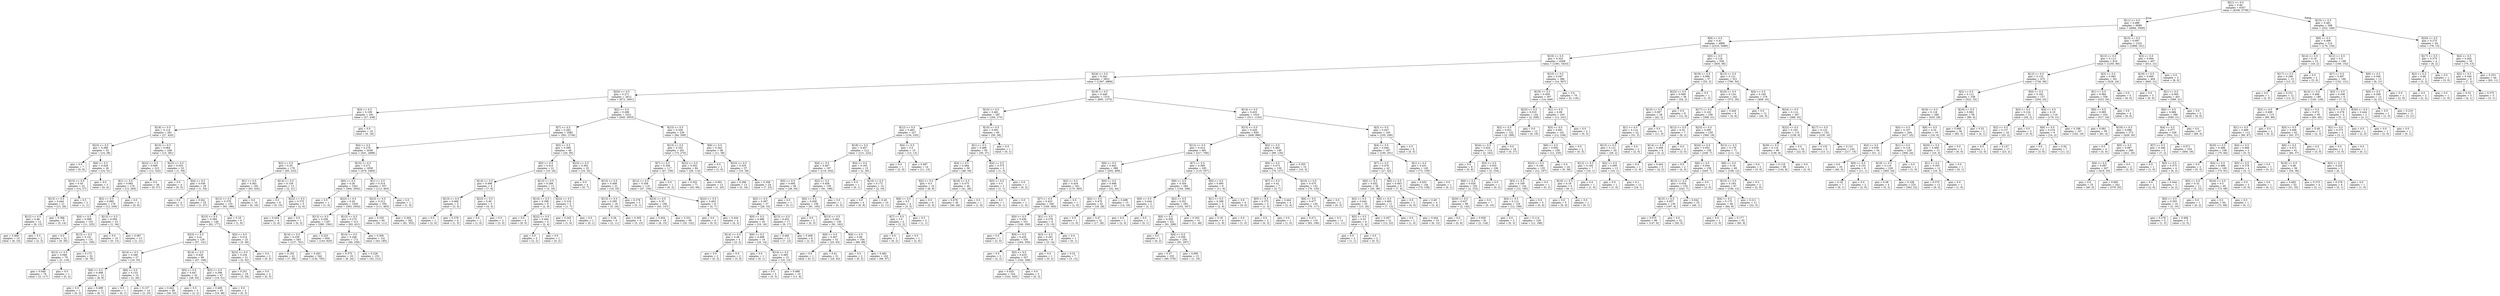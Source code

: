 digraph Tree {
node [shape=box] ;
0 [label="X[21] <= 0.5\ngini = 0.49\nsamples = 6357\nvalue = [4336, 5759]"] ;
1 [label="X[11] <= 0.5\ngini = 0.488\nsamples = 6089\nvalue = [4084, 5590]"] ;
0 -> 1 [labeldistance=2.5, labelangle=45, headlabel="True"] ;
2 [label="X[8] <= 0.5\ngini = 0.41\nsamples = 4866\nvalue = [2216, 5489]"] ;
1 -> 2 ;
3 [label="X[16] <= 0.5\ngini = 0.323\nsamples = 4308\nvalue = [1381, 5433]"] ;
2 -> 3 ;
4 [label="X[24] <= 0.5\ngini = 0.342\nsamples = 3922\nvalue = [1367, 4866]"] ;
3 -> 4 ;
5 [label="X[20] <= 0.5\ngini = 0.271\nsamples = 2612\nvalue = [672, 3491]"] ;
4 -> 5 ;
6 [label="X[3] <= 0.5\ngini = 0.109\nsamples = 291\nvalue = [27, 438]"] ;
5 -> 6 ;
7 [label="X[18] <= 0.5\ngini = 0.114\nsamples = 281\nvalue = [27, 420]"] ;
6 -> 7 ;
8 [label="X[23] <= 0.5\ngini = 0.389\nsamples = 33\nvalue = [14, 39]"] ;
7 -> 8 ;
9 [label="gini = 0.0\nsamples = 7\nvalue = [0, 8]"] ;
8 -> 9 ;
10 [label="X[6] <= 0.5\ngini = 0.429\nsamples = 26\nvalue = [14, 31]"] ;
8 -> 10 ;
11 [label="X[15] <= 0.5\ngini = 0.45\nsamples = 23\nvalue = [14, 27]"] ;
10 -> 11 ;
12 [label="X[13] <= 0.5\ngini = 0.444\nsamples = 21\nvalue = [13, 26]"] ;
11 -> 12 ;
13 [label="X[12] <= 0.5\ngini = 0.48\nsamples = 12\nvalue = [8, 12]"] ;
12 -> 13 ;
14 [label="gini = 0.469\nsamples = 10\nvalue = [6, 10]"] ;
13 -> 14 ;
15 [label="gini = 0.5\nsamples = 2\nvalue = [2, 2]"] ;
13 -> 15 ;
16 [label="gini = 0.388\nsamples = 9\nvalue = [5, 14]"] ;
12 -> 16 ;
17 [label="gini = 0.5\nsamples = 2\nvalue = [1, 1]"] ;
11 -> 17 ;
18 [label="gini = 0.0\nsamples = 3\nvalue = [0, 4]"] ;
10 -> 18 ;
19 [label="X[15] <= 0.5\ngini = 0.064\nsamples = 248\nvalue = [13, 381]"] ;
7 -> 19 ;
20 [label="X[22] <= 0.5\ngini = 0.069\nsamples = 215\nvalue = [12, 322]"] ;
19 -> 20 ;
21 [label="X[1] <= 0.5\ngini = 0.083\nsamples = 179\nvalue = [12, 265]"] ;
20 -> 21 ;
22 [label="X[2] <= 0.5\ngini = 0.085\nsamples = 176\nvalue = [12, 259]"] ;
21 -> 22 ;
23 [label="X[4] <= 0.5\ngini = 0.089\nsamples = 153\nvalue = [11, 225]"] ;
22 -> 23 ;
24 [label="gini = 0.0\nsamples = 22\nvalue = [0, 30]"] ;
23 -> 24 ;
25 [label="X[13] <= 0.5\ngini = 0.101\nsamples = 131\nvalue = [11, 195]"] ;
23 -> 25 ;
26 [label="X[12] <= 0.5\ngini = 0.048\nsamples = 79\nvalue = [3, 119]"] ;
25 -> 26 ;
27 [label="gini = 0.049\nsamples = 78\nvalue = [3, 117]"] ;
26 -> 27 ;
28 [label="gini = 0.0\nsamples = 1\nvalue = [0, 2]"] ;
26 -> 28 ;
29 [label="gini = 0.172\nsamples = 52\nvalue = [8, 76]"] ;
25 -> 29 ;
30 [label="X[13] <= 0.5\ngini = 0.056\nsamples = 23\nvalue = [1, 34]"] ;
22 -> 30 ;
31 [label="gini = 0.0\nsamples = 10\nvalue = [0, 13]"] ;
30 -> 31 ;
32 [label="gini = 0.087\nsamples = 13\nvalue = [1, 21]"] ;
30 -> 32 ;
33 [label="gini = 0.0\nsamples = 3\nvalue = [0, 6]"] ;
21 -> 33 ;
34 [label="gini = 0.0\nsamples = 36\nvalue = [0, 57]"] ;
20 -> 34 ;
35 [label="X[23] <= 0.5\ngini = 0.033\nsamples = 33\nvalue = [1, 59]"] ;
19 -> 35 ;
36 [label="gini = 0.0\nsamples = 4\nvalue = [0, 5]"] ;
35 -> 36 ;
37 [label="X[4] <= 0.5\ngini = 0.036\nsamples = 29\nvalue = [1, 54]"] ;
35 -> 37 ;
38 [label="gini = 0.0\nsamples = 4\nvalue = [0, 7]"] ;
37 -> 38 ;
39 [label="gini = 0.041\nsamples = 25\nvalue = [1, 47]"] ;
37 -> 39 ;
40 [label="gini = 0.0\nsamples = 10\nvalue = [0, 18]"] ;
6 -> 40 ;
41 [label="X[2] <= 0.5\ngini = 0.288\nsamples = 2321\nvalue = [645, 3053]"] ;
5 -> 41 ;
42 [label="X[7] <= 0.5\ngini = 0.282\nsamples = 2082\nvalue = [561, 2744]"] ;
41 -> 42 ;
43 [label="X[4] <= 0.5\ngini = 0.279\nsamples = 2036\nvalue = [541, 2688]"] ;
42 -> 43 ;
44 [label="X[3] <= 0.5\ngini = 0.35\nsamples = 178\nvalue = [65, 223]"] ;
43 -> 44 ;
45 [label="X[1] <= 0.5\ngini = 0.362\nsamples = 165\nvalue = [63, 202]"] ;
44 -> 45 ;
46 [label="X[12] <= 0.5\ngini = 0.378\nsamples = 155\nvalue = [63, 186]"] ;
45 -> 46 ;
47 [label="X[15] <= 0.5\ngini = 0.384\nsamples = 149\nvalue = [62, 177]"] ;
46 -> 47 ;
48 [label="X[23] <= 0.5\ngini = 0.41\nsamples = 126\nvalue = [57, 141]"] ;
47 -> 48 ;
49 [label="X[14] <= 0.5\ngini = 0.346\nsamples = 27\nvalue = [10, 35]"] ;
48 -> 49 ;
50 [label="X[6] <= 0.5\ngini = 0.498\nsamples = 12\nvalue = [8, 9]"] ;
49 -> 50 ;
51 [label="gini = 0.0\nsamples = 1\nvalue = [0, 2]"] ;
50 -> 51 ;
52 [label="gini = 0.498\nsamples = 11\nvalue = [8, 7]"] ;
50 -> 52 ;
53 [label="X[6] <= 0.5\ngini = 0.133\nsamples = 15\nvalue = [2, 26]"] ;
49 -> 53 ;
54 [label="gini = 0.0\nsamples = 1\nvalue = [0, 1]"] ;
53 -> 54 ;
55 [label="gini = 0.137\nsamples = 14\nvalue = [2, 25]"] ;
53 -> 55 ;
56 [label="X[14] <= 0.5\ngini = 0.426\nsamples = 99\nvalue = [47, 106]"] ;
48 -> 56 ;
57 [label="X[5] <= 0.5\ngini = 0.447\nsamples = 52\nvalue = [28, 55]"] ;
56 -> 57 ;
58 [label="gini = 0.442\nsamples = 49\nvalue = [26, 53]"] ;
57 -> 58 ;
59 [label="gini = 0.5\nsamples = 3\nvalue = [2, 2]"] ;
57 -> 59 ;
60 [label="X[5] <= 0.5\ngini = 0.396\nsamples = 47\nvalue = [19, 51]"] ;
56 -> 60 ;
61 [label="gini = 0.406\nsamples = 45\nvalue = [19, 48]"] ;
60 -> 61 ;
62 [label="gini = 0.0\nsamples = 2\nvalue = [0, 3]"] ;
60 -> 62 ;
63 [label="X[5] <= 0.5\ngini = 0.214\nsamples = 23\nvalue = [5, 36]"] ;
47 -> 63 ;
64 [label="X[22] <= 0.5\ngini = 0.234\nsamples = 21\nvalue = [5, 32]"] ;
63 -> 64 ;
65 [label="gini = 0.251\nsamples = 19\nvalue = [5, 29]"] ;
64 -> 65 ;
66 [label="gini = 0.0\nsamples = 2\nvalue = [0, 3]"] ;
64 -> 66 ;
67 [label="gini = 0.0\nsamples = 2\nvalue = [0, 4]"] ;
63 -> 67 ;
68 [label="gini = 0.18\nsamples = 6\nvalue = [1, 9]"] ;
46 -> 68 ;
69 [label="gini = 0.0\nsamples = 10\nvalue = [0, 16]"] ;
45 -> 69 ;
70 [label="X[14] <= 0.5\ngini = 0.159\nsamples = 13\nvalue = [2, 21]"] ;
44 -> 70 ;
71 [label="gini = 0.0\nsamples = 8\nvalue = [0, 15]"] ;
70 -> 71 ;
72 [label="X[22] <= 0.5\ngini = 0.375\nsamples = 5\nvalue = [2, 6]"] ;
70 -> 72 ;
73 [label="gini = 0.444\nsamples = 4\nvalue = [2, 4]"] ;
72 -> 73 ;
74 [label="gini = 0.0\nsamples = 1\nvalue = [0, 2]"] ;
72 -> 74 ;
75 [label="X[15] <= 0.5\ngini = 0.271\nsamples = 1858\nvalue = [476, 2465]"] ;
43 -> 75 ;
76 [label="X[0] <= 0.5\ngini = 0.26\nsamples = 1501\nvalue = [364, 2002]"] ;
75 -> 76 ;
77 [label="gini = 0.0\nsamples = 1\nvalue = [1, 0]"] ;
76 -> 77 ;
78 [label="X[22] <= 0.5\ngini = 0.26\nsamples = 1500\nvalue = [363, 2002]"] ;
76 -> 78 ;
79 [label="X[13] <= 0.5\ngini = 0.256\nsamples = 1187\nvalue = [280, 1581]"] ;
78 -> 79 ;
80 [label="X[14] <= 0.5\ngini = 0.259\nsamples = 583\nvalue = [137, 761]"] ;
79 -> 80 ;
81 [label="gini = 0.192\nsamples = 41\nvalue = [7, 58]"] ;
80 -> 81 ;
82 [label="gini = 0.263\nsamples = 542\nvalue = [130, 703]"] ;
80 -> 82 ;
83 [label="gini = 0.253\nsamples = 604\nvalue = [143, 820]"] ;
79 -> 83 ;
84 [label="X[13] <= 0.5\ngini = 0.275\nsamples = 313\nvalue = [83, 421]"] ;
78 -> 84 ;
85 [label="X[14] <= 0.5\ngini = 0.248\nsamples = 172\nvalue = [40, 236]"] ;
84 -> 85 ;
86 [label="gini = 0.375\nsamples = 19\nvalue = [8, 24]"] ;
85 -> 86 ;
87 [label="gini = 0.228\nsamples = 153\nvalue = [32, 212]"] ;
85 -> 87 ;
88 [label="gini = 0.306\nsamples = 141\nvalue = [43, 185]"] ;
84 -> 88 ;
89 [label="X[1] <= 0.5\ngini = 0.314\nsamples = 357\nvalue = [112, 463]"] ;
75 -> 89 ;
90 [label="X[23] <= 0.5\ngini = 0.312\nsamples = 356\nvalue = [111, 463]"] ;
89 -> 90 ;
91 [label="gini = 0.335\nsamples = 94\nvalue = [30, 111]"] ;
90 -> 91 ;
92 [label="gini = 0.304\nsamples = 262\nvalue = [81, 352]"] ;
90 -> 92 ;
93 [label="gini = 0.0\nsamples = 1\nvalue = [1, 0]"] ;
89 -> 93 ;
94 [label="X[3] <= 0.5\ngini = 0.388\nsamples = 46\nvalue = [20, 56]"] ;
42 -> 94 ;
95 [label="X[0] <= 0.5\ngini = 0.415\nsamples = 21\nvalue = [10, 24]"] ;
94 -> 95 ;
96 [label="X[14] <= 0.5\ngini = 0.498\nsamples = 8\nvalue = [7, 8]"] ;
95 -> 96 ;
97 [label="X[13] <= 0.5\ngini = 0.469\nsamples = 5\nvalue = [3, 5]"] ;
96 -> 97 ;
98 [label="gini = 0.0\nsamples = 1\nvalue = [2, 0]"] ;
97 -> 98 ;
99 [label="gini = 0.278\nsamples = 4\nvalue = [1, 5]"] ;
97 -> 99 ;
100 [label="X[23] <= 0.5\ngini = 0.49\nsamples = 3\nvalue = [4, 3]"] ;
96 -> 100 ;
101 [label="gini = 0.0\nsamples = 1\nvalue = [1, 0]"] ;
100 -> 101 ;
102 [label="gini = 0.5\nsamples = 2\nvalue = [3, 3]"] ;
100 -> 102 ;
103 [label="X[13] <= 0.5\ngini = 0.266\nsamples = 13\nvalue = [3, 16]"] ;
95 -> 103 ;
104 [label="X[14] <= 0.5\ngini = 0.298\nsamples = 8\nvalue = [2, 9]"] ;
103 -> 104 ;
105 [label="gini = 0.0\nsamples = 4\nvalue = [0, 5]"] ;
104 -> 105 ;
106 [label="X[22] <= 0.5\ngini = 0.444\nsamples = 4\nvalue = [2, 4]"] ;
104 -> 106 ;
107 [label="gini = 0.5\nsamples = 3\nvalue = [2, 2]"] ;
106 -> 107 ;
108 [label="gini = 0.0\nsamples = 1\nvalue = [0, 2]"] ;
106 -> 108 ;
109 [label="X[22] <= 0.5\ngini = 0.219\nsamples = 5\nvalue = [1, 7]"] ;
103 -> 109 ;
110 [label="gini = 0.245\nsamples = 4\nvalue = [1, 6]"] ;
109 -> 110 ;
111 [label="gini = 0.0\nsamples = 1\nvalue = [0, 1]"] ;
109 -> 111 ;
112 [label="X[23] <= 0.5\ngini = 0.363\nsamples = 25\nvalue = [10, 32]"] ;
94 -> 112 ;
113 [label="gini = 0.0\nsamples = 4\nvalue = [0, 7]"] ;
112 -> 113 ;
114 [label="X[15] <= 0.5\ngini = 0.408\nsamples = 21\nvalue = [10, 25]"] ;
112 -> 114 ;
115 [label="X[13] <= 0.5\ngini = 0.285\nsamples = 18\nvalue = [5, 24]"] ;
114 -> 115 ;
116 [label="gini = 0.26\nsamples = 9\nvalue = [2, 11]"] ;
115 -> 116 ;
117 [label="gini = 0.305\nsamples = 9\nvalue = [3, 13]"] ;
115 -> 117 ;
118 [label="gini = 0.278\nsamples = 3\nvalue = [5, 1]"] ;
114 -> 118 ;
119 [label="X[15] <= 0.5\ngini = 0.336\nsamples = 239\nvalue = [84, 309]"] ;
41 -> 119 ;
120 [label="X[13] <= 0.5\ngini = 0.335\nsamples = 201\nvalue = [73, 270]"] ;
119 -> 120 ;
121 [label="X[7] <= 0.5\ngini = 0.356\nsamples = 117\nvalue = [47, 156]"] ;
120 -> 121 ;
122 [label="X[12] <= 0.5\ngini = 0.358\nsamples = 116\nvalue = [47, 154]"] ;
121 -> 122 ;
123 [label="X[23] <= 0.5\ngini = 0.35\nsamples = 108\nvalue = [43, 147]"] ;
122 -> 123 ;
124 [label="gini = 0.454\nsamples = 18\nvalue = [8, 15]"] ;
123 -> 124 ;
125 [label="gini = 0.331\nsamples = 90\nvalue = [35, 132]"] ;
123 -> 125 ;
126 [label="X[22] <= 0.5\ngini = 0.463\nsamples = 8\nvalue = [4, 7]"] ;
122 -> 126 ;
127 [label="gini = 0.0\nsamples = 4\nvalue = [0, 5]"] ;
126 -> 127 ;
128 [label="gini = 0.444\nsamples = 4\nvalue = [4, 2]"] ;
126 -> 128 ;
129 [label="gini = 0.0\nsamples = 1\nvalue = [0, 2]"] ;
121 -> 129 ;
130 [label="X[22] <= 0.5\ngini = 0.302\nsamples = 84\nvalue = [26, 114]"] ;
120 -> 130 ;
131 [label="gini = 0.332\nsamples = 71\nvalue = [25, 94]"] ;
130 -> 131 ;
132 [label="gini = 0.091\nsamples = 13\nvalue = [1, 20]"] ;
130 -> 132 ;
133 [label="X[6] <= 0.5\ngini = 0.343\nsamples = 38\nvalue = [11, 39]"] ;
119 -> 133 ;
134 [label="gini = 0.0\nsamples = 1\nvalue = [1, 0]"] ;
133 -> 134 ;
135 [label="X[23] <= 0.5\ngini = 0.325\nsamples = 37\nvalue = [10, 39]"] ;
133 -> 135 ;
136 [label="gini = 0.266\nsamples = 13\nvalue = [3, 16]"] ;
135 -> 136 ;
137 [label="gini = 0.358\nsamples = 24\nvalue = [7, 23]"] ;
135 -> 137 ;
138 [label="X[19] <= 0.5\ngini = 0.446\nsamples = 1310\nvalue = [695, 1375]"] ;
4 -> 138 ;
139 [label="X[15] <= 0.5\ngini = 0.481\nsamples = 287\nvalue = [184, 273]"] ;
138 -> 139 ;
140 [label="X[12] <= 0.5\ngini = 0.463\nsamples = 227\nvalue = [134, 235]"] ;
139 -> 140 ;
141 [label="X[18] <= 0.5\ngini = 0.457\nsamples = 212\nvalue = [121, 222]"] ;
140 -> 141 ;
142 [label="X[4] <= 0.5\ngini = 0.467\nsamples = 197\nvalue = [119, 202]"] ;
141 -> 142 ;
143 [label="X[5] <= 0.5\ngini = 0.495\nsamples = 38\nvalue = [28, 34]"] ;
142 -> 143 ;
144 [label="X[2] <= 0.5\ngini = 0.497\nsamples = 37\nvalue = [28, 33]"] ;
143 -> 144 ;
145 [label="X[0] <= 0.5\ngini = 0.496\nsamples = 20\nvalue = [19, 16]"] ;
144 -> 145 ;
146 [label="X[14] <= 0.5\ngini = 0.48\nsamples = 4\nvalue = [3, 2]"] ;
145 -> 146 ;
147 [label="gini = 0.0\nsamples = 2\nvalue = [0, 2]"] ;
146 -> 147 ;
148 [label="gini = 0.0\nsamples = 2\nvalue = [3, 0]"] ;
146 -> 148 ;
149 [label="X[6] <= 0.5\ngini = 0.498\nsamples = 16\nvalue = [16, 14]"] ;
145 -> 149 ;
150 [label="gini = 0.0\nsamples = 1\nvalue = [0, 1]"] ;
149 -> 150 ;
151 [label="X[14] <= 0.5\ngini = 0.495\nsamples = 15\nvalue = [16, 13]"] ;
149 -> 151 ;
152 [label="gini = 0.5\nsamples = 5\nvalue = [5, 5]"] ;
151 -> 152 ;
153 [label="gini = 0.488\nsamples = 10\nvalue = [11, 8]"] ;
151 -> 153 ;
154 [label="X[13] <= 0.5\ngini = 0.453\nsamples = 17\nvalue = [9, 17]"] ;
144 -> 154 ;
155 [label="gini = 0.465\nsamples = 11\nvalue = [7, 12]"] ;
154 -> 155 ;
156 [label="gini = 0.408\nsamples = 6\nvalue = [2, 5]"] ;
154 -> 156 ;
157 [label="gini = 0.0\nsamples = 1\nvalue = [0, 1]"] ;
143 -> 157 ;
158 [label="X[2] <= 0.5\ngini = 0.456\nsamples = 159\nvalue = [91, 168]"] ;
142 -> 158 ;
159 [label="X[0] <= 0.5\ngini = 0.458\nsamples = 158\nvalue = [91, 165]"] ;
158 -> 159 ;
160 [label="gini = 0.0\nsamples = 2\nvalue = [0, 3]"] ;
159 -> 160 ;
161 [label="X[13] <= 0.5\ngini = 0.461\nsamples = 156\nvalue = [91, 162]"] ;
159 -> 161 ;
162 [label="X[9] <= 0.5\ngini = 0.407\nsamples = 52\nvalue = [25, 63]"] ;
161 -> 162 ;
163 [label="gini = 0.0\nsamples = 1\nvalue = [0, 1]"] ;
162 -> 163 ;
164 [label="gini = 0.41\nsamples = 51\nvalue = [25, 62]"] ;
162 -> 164 ;
165 [label="X[9] <= 0.5\ngini = 0.48\nsamples = 104\nvalue = [66, 99]"] ;
161 -> 165 ;
166 [label="gini = 0.0\nsamples = 2\nvalue = [0, 2]"] ;
165 -> 166 ;
167 [label="gini = 0.482\nsamples = 102\nvalue = [66, 97]"] ;
165 -> 167 ;
168 [label="gini = 0.0\nsamples = 1\nvalue = [0, 3]"] ;
158 -> 168 ;
169 [label="X[4] <= 0.5\ngini = 0.165\nsamples = 15\nvalue = [2, 20]"] ;
141 -> 169 ;
170 [label="gini = 0.0\nsamples = 1\nvalue = [0, 1]"] ;
169 -> 170 ;
171 [label="X[14] <= 0.5\ngini = 0.172\nsamples = 14\nvalue = [2, 19]"] ;
169 -> 171 ;
172 [label="gini = 0.0\nsamples = 4\nvalue = [0, 8]"] ;
171 -> 172 ;
173 [label="gini = 0.26\nsamples = 10\nvalue = [2, 11]"] ;
171 -> 173 ;
174 [label="X[4] <= 0.5\ngini = 0.5\nsamples = 15\nvalue = [13, 13]"] ;
140 -> 174 ;
175 [label="gini = 0.0\nsamples = 1\nvalue = [2, 0]"] ;
174 -> 175 ;
176 [label="gini = 0.497\nsamples = 14\nvalue = [11, 13]"] ;
174 -> 176 ;
177 [label="X[10] <= 0.5\ngini = 0.491\nsamples = 60\nvalue = [50, 38]"] ;
139 -> 177 ;
178 [label="X[1] <= 0.5\ngini = 0.489\nsamples = 59\nvalue = [50, 37]"] ;
177 -> 178 ;
179 [label="X[4] <= 0.5\ngini = 0.484\nsamples = 56\nvalue = [49, 34]"] ;
178 -> 179 ;
180 [label="X[2] <= 0.5\ngini = 0.5\nsamples = 10\nvalue = [8, 8]"] ;
179 -> 180 ;
181 [label="X[6] <= 0.5\ngini = 0.5\nsamples = 4\nvalue = [3, 3]"] ;
180 -> 181 ;
182 [label="X[7] <= 0.5\ngini = 0.5\nsamples = 2\nvalue = [2, 2]"] ;
181 -> 182 ;
183 [label="gini = 0.0\nsamples = 1\nvalue = [0, 2]"] ;
182 -> 183 ;
184 [label="gini = 0.0\nsamples = 1\nvalue = [2, 0]"] ;
182 -> 184 ;
185 [label="gini = 0.5\nsamples = 2\nvalue = [1, 1]"] ;
181 -> 185 ;
186 [label="gini = 0.5\nsamples = 6\nvalue = [5, 5]"] ;
180 -> 186 ;
187 [label="X[18] <= 0.5\ngini = 0.475\nsamples = 46\nvalue = [41, 26]"] ;
179 -> 187 ;
188 [label="gini = 0.478\nsamples = 45\nvalue = [40, 26]"] ;
187 -> 188 ;
189 [label="gini = 0.0\nsamples = 1\nvalue = [1, 0]"] ;
187 -> 189 ;
190 [label="X[4] <= 0.5\ngini = 0.375\nsamples = 3\nvalue = [1, 3]"] ;
178 -> 190 ;
191 [label="X[5] <= 0.5\ngini = 0.5\nsamples = 2\nvalue = [1, 1]"] ;
190 -> 191 ;
192 [label="gini = 0.0\nsamples = 1\nvalue = [0, 1]"] ;
191 -> 192 ;
193 [label="gini = 0.0\nsamples = 1\nvalue = [1, 0]"] ;
191 -> 193 ;
194 [label="gini = 0.0\nsamples = 1\nvalue = [0, 2]"] ;
190 -> 194 ;
195 [label="gini = 0.0\nsamples = 1\nvalue = [0, 1]"] ;
177 -> 195 ;
196 [label="X[14] <= 0.5\ngini = 0.433\nsamples = 1023\nvalue = [511, 1102]"] ;
138 -> 196 ;
197 [label="X[15] <= 0.5\ngini = 0.429\nsamples = 830\nvalue = [406, 896]"] ;
196 -> 197 ;
198 [label="X[12] <= 0.5\ngini = 0.414\nsamples = 681\nvalue = [317, 766]"] ;
197 -> 198 ;
199 [label="X[6] <= 0.5\ngini = 0.443\nsamples = 388\nvalue = [202, 409]"] ;
198 -> 199 ;
200 [label="X[2] <= 0.5\ngini = 0.434\nsamples = 341\nvalue = [170, 365]"] ;
199 -> 200 ;
201 [label="X[7] <= 0.5\ngini = 0.433\nsamples = 340\nvalue = [169, 365]"] ;
200 -> 201 ;
202 [label="X[0] <= 0.5\ngini = 0.436\nsamples = 331\nvalue = [166, 350]"] ;
201 -> 202 ;
203 [label="gini = 0.0\nsamples = 1\nvalue = [2, 0]"] ;
202 -> 203 ;
204 [label="X[9] <= 0.5\ngini = 0.435\nsamples = 330\nvalue = [164, 350]"] ;
202 -> 204 ;
205 [label="gini = 0.5\nsamples = 3\nvalue = [2, 2]"] ;
204 -> 205 ;
206 [label="X[5] <= 0.5\ngini = 0.433\nsamples = 327\nvalue = [162, 348]"] ;
204 -> 206 ;
207 [label="gini = 0.435\nsamples = 324\nvalue = [162, 345]"] ;
206 -> 207 ;
208 [label="gini = 0.0\nsamples = 3\nvalue = [0, 3]"] ;
206 -> 208 ;
209 [label="X[1] <= 0.5\ngini = 0.278\nsamples = 9\nvalue = [3, 15]"] ;
201 -> 209 ;
210 [label="X[3] <= 0.5\ngini = 0.291\nsamples = 8\nvalue = [3, 14]"] ;
209 -> 210 ;
211 [label="gini = 0.0\nsamples = 1\nvalue = [0, 2]"] ;
210 -> 211 ;
212 [label="gini = 0.32\nsamples = 7\nvalue = [3, 12]"] ;
210 -> 212 ;
213 [label="gini = 0.0\nsamples = 1\nvalue = [0, 1]"] ;
209 -> 213 ;
214 [label="gini = 0.0\nsamples = 1\nvalue = [1, 0]"] ;
200 -> 214 ;
215 [label="X[0] <= 0.5\ngini = 0.488\nsamples = 47\nvalue = [32, 44]"] ;
199 -> 215 ;
216 [label="X[2] <= 0.5\ngini = 0.476\nsamples = 32\nvalue = [18, 28]"] ;
215 -> 216 ;
217 [label="gini = 0.0\nsamples = 1\nvalue = [1, 0]"] ;
216 -> 217 ;
218 [label="gini = 0.47\nsamples = 31\nvalue = [17, 28]"] ;
216 -> 218 ;
219 [label="gini = 0.498\nsamples = 15\nvalue = [14, 16]"] ;
215 -> 219 ;
220 [label="X[7] <= 0.5\ngini = 0.369\nsamples = 293\nvalue = [115, 357]"] ;
198 -> 220 ;
221 [label="X[9] <= 0.5\ngini = 0.354\nsamples = 284\nvalue = [104, 348]"] ;
220 -> 221 ;
222 [label="X[0] <= 0.5\ngini = 0.444\nsamples = 2\nvalue = [2, 1]"] ;
221 -> 222 ;
223 [label="gini = 0.0\nsamples = 1\nvalue = [2, 0]"] ;
222 -> 223 ;
224 [label="gini = 0.0\nsamples = 1\nvalue = [0, 1]"] ;
222 -> 224 ;
225 [label="X[2] <= 0.5\ngini = 0.351\nsamples = 282\nvalue = [102, 347]"] ;
221 -> 225 ;
226 [label="X[0] <= 0.5\ngini = 0.358\nsamples = 251\nvalue = [91, 299]"] ;
225 -> 226 ;
227 [label="gini = 0.0\nsamples = 1\nvalue = [0, 2]"] ;
226 -> 227 ;
228 [label="X[6] <= 0.5\ngini = 0.359\nsamples = 250\nvalue = [91, 297]"] ;
226 -> 228 ;
229 [label="gini = 0.37\nsamples = 235\nvalue = [90, 278]"] ;
228 -> 229 ;
230 [label="gini = 0.095\nsamples = 15\nvalue = [1, 19]"] ;
228 -> 230 ;
231 [label="gini = 0.303\nsamples = 31\nvalue = [11, 48]"] ;
225 -> 231 ;
232 [label="X[0] <= 0.5\ngini = 0.495\nsamples = 9\nvalue = [11, 9]"] ;
220 -> 232 ;
233 [label="X[1] <= 0.5\ngini = 0.298\nsamples = 5\nvalue = [2, 9]"] ;
232 -> 233 ;
234 [label="gini = 0.18\nsamples = 4\nvalue = [1, 9]"] ;
233 -> 234 ;
235 [label="gini = 0.0\nsamples = 1\nvalue = [1, 0]"] ;
233 -> 235 ;
236 [label="gini = 0.0\nsamples = 4\nvalue = [9, 0]"] ;
232 -> 236 ;
237 [label="X[2] <= 0.5\ngini = 0.482\nsamples = 149\nvalue = [89, 130]"] ;
197 -> 237 ;
238 [label="X[0] <= 0.5\ngini = 0.473\nsamples = 139\nvalue = [79, 127]"] ;
237 -> 238 ;
239 [label="X[7] <= 0.5\ngini = 0.42\nsamples = 7\nvalue = [3, 7]"] ;
238 -> 239 ;
240 [label="X[5] <= 0.5\ngini = 0.375\nsamples = 3\nvalue = [1, 3]"] ;
239 -> 240 ;
241 [label="gini = 0.0\nsamples = 2\nvalue = [0, 3]"] ;
240 -> 241 ;
242 [label="gini = 0.0\nsamples = 1\nvalue = [1, 0]"] ;
240 -> 242 ;
243 [label="gini = 0.444\nsamples = 4\nvalue = [2, 4]"] ;
239 -> 243 ;
244 [label="X[10] <= 0.5\ngini = 0.475\nsamples = 132\nvalue = [76, 120]"] ;
238 -> 244 ;
245 [label="X[6] <= 0.5\ngini = 0.477\nsamples = 130\nvalue = [76, 117]"] ;
244 -> 245 ;
246 [label="gini = 0.471\nsamples = 119\nvalue = [65, 106]"] ;
245 -> 246 ;
247 [label="gini = 0.5\nsamples = 11\nvalue = [11, 11]"] ;
245 -> 247 ;
248 [label="gini = 0.0\nsamples = 2\nvalue = [0, 3]"] ;
244 -> 248 ;
249 [label="gini = 0.355\nsamples = 10\nvalue = [10, 3]"] ;
237 -> 249 ;
250 [label="X[3] <= 0.5\ngini = 0.447\nsamples = 193\nvalue = [105, 206]"] ;
196 -> 250 ;
251 [label="X[4] <= 0.5\ngini = 0.444\nsamples = 187\nvalue = [100, 201]"] ;
250 -> 251 ;
252 [label="X[7] <= 0.5\ngini = 0.476\nsamples = 42\nvalue = [27, 42]"] ;
251 -> 252 ;
253 [label="X[0] <= 0.5\ngini = 0.452\nsamples = 36\nvalue = [20, 38]"] ;
252 -> 253 ;
254 [label="X[2] <= 0.5\ngini = 0.444\nsamples = 25\nvalue = [13, 26]"] ;
253 -> 254 ;
255 [label="X[5] <= 0.5\ngini = 0.32\nsamples = 4\nvalue = [1, 4]"] ;
254 -> 255 ;
256 [label="gini = 0.5\nsamples = 2\nvalue = [1, 1]"] ;
255 -> 256 ;
257 [label="gini = 0.0\nsamples = 2\nvalue = [0, 3]"] ;
255 -> 257 ;
258 [label="gini = 0.457\nsamples = 21\nvalue = [12, 22]"] ;
254 -> 258 ;
259 [label="X[6] <= 0.5\ngini = 0.465\nsamples = 11\nvalue = [7, 12]"] ;
253 -> 259 ;
260 [label="gini = 0.0\nsamples = 1\nvalue = [1, 0]"] ;
259 -> 260 ;
261 [label="gini = 0.444\nsamples = 10\nvalue = [6, 12]"] ;
259 -> 261 ;
262 [label="X[0] <= 0.5\ngini = 0.463\nsamples = 6\nvalue = [7, 4]"] ;
252 -> 262 ;
263 [label="gini = 0.0\nsamples = 2\nvalue = [4, 0]"] ;
262 -> 263 ;
264 [label="gini = 0.49\nsamples = 4\nvalue = [3, 4]"] ;
262 -> 264 ;
265 [label="X[1] <= 0.5\ngini = 0.431\nsamples = 145\nvalue = [73, 159]"] ;
251 -> 265 ;
266 [label="gini = 0.432\nsamples = 144\nvalue = [73, 158]"] ;
265 -> 266 ;
267 [label="gini = 0.0\nsamples = 1\nvalue = [0, 1]"] ;
265 -> 267 ;
268 [label="gini = 0.5\nsamples = 6\nvalue = [5, 5]"] ;
250 -> 268 ;
269 [label="X[10] <= 0.5\ngini = 0.047\nsamples = 386\nvalue = [14, 567]"] ;
3 -> 269 ;
270 [label="X[19] <= 0.5\ngini = 0.059\nsamples = 307\nvalue = [14, 449]"] ;
269 -> 270 ;
271 [label="X[23] <= 0.5\ngini = 0.019\nsamples = 144\nvalue = [2, 208]"] ;
270 -> 271 ;
272 [label="X[2] <= 0.5\ngini = 0.021\nsamples = 132\nvalue = [2, 189]"] ;
271 -> 272 ;
273 [label="X[24] <= 0.5\ngini = 0.024\nsamples = 114\nvalue = [2, 162]"] ;
272 -> 273 ;
274 [label="gini = 0.0\nsamples = 8\nvalue = [0, 8]"] ;
273 -> 274 ;
275 [label="X[3] <= 0.5\ngini = 0.025\nsamples = 106\nvalue = [2, 154]"] ;
273 -> 275 ;
276 [label="X[6] <= 0.5\ngini = 0.026\nsamples = 105\nvalue = [2, 152]"] ;
275 -> 276 ;
277 [label="X[20] <= 0.5\ngini = 0.027\nsamples = 98\nvalue = [2, 142]"] ;
276 -> 277 ;
278 [label="gini = 0.0\nsamples = 7\nvalue = [0, 8]"] ;
277 -> 278 ;
279 [label="gini = 0.029\nsamples = 91\nvalue = [2, 134]"] ;
277 -> 279 ;
280 [label="gini = 0.0\nsamples = 7\nvalue = [0, 10]"] ;
276 -> 280 ;
281 [label="gini = 0.0\nsamples = 1\nvalue = [0, 2]"] ;
275 -> 281 ;
282 [label="gini = 0.0\nsamples = 18\nvalue = [0, 27]"] ;
272 -> 282 ;
283 [label="gini = 0.0\nsamples = 12\nvalue = [0, 19]"] ;
271 -> 283 ;
284 [label="X[1] <= 0.5\ngini = 0.09\nsamples = 163\nvalue = [12, 241]"] ;
270 -> 284 ;
285 [label="X[5] <= 0.5\ngini = 0.091\nsamples = 161\nvalue = [12, 238]"] ;
284 -> 285 ;
286 [label="X[6] <= 0.5\ngini = 0.092\nsamples = 159\nvalue = [12, 235]"] ;
285 -> 286 ;
287 [label="X[23] <= 0.5\ngini = 0.108\nsamples = 135\nvalue = [12, 197]"] ;
286 -> 287 ;
288 [label="X[3] <= 0.5\ngini = 0.109\nsamples = 134\nvalue = [12, 195]"] ;
287 -> 288 ;
289 [label="X[4] <= 0.5\ngini = 0.112\nsamples = 129\nvalue = [12, 189]"] ;
288 -> 289 ;
290 [label="gini = 0.0\nsamples = 3\nvalue = [0, 3]"] ;
289 -> 290 ;
291 [label="gini = 0.114\nsamples = 126\nvalue = [12, 186]"] ;
289 -> 291 ;
292 [label="gini = 0.0\nsamples = 5\nvalue = [0, 6]"] ;
288 -> 292 ;
293 [label="gini = 0.0\nsamples = 1\nvalue = [0, 2]"] ;
287 -> 293 ;
294 [label="gini = 0.0\nsamples = 24\nvalue = [0, 38]"] ;
286 -> 294 ;
295 [label="gini = 0.0\nsamples = 2\nvalue = [0, 3]"] ;
285 -> 295 ;
296 [label="gini = 0.0\nsamples = 2\nvalue = [0, 3]"] ;
284 -> 296 ;
297 [label="gini = 0.0\nsamples = 79\nvalue = [0, 118]"] ;
269 -> 297 ;
298 [label="X[0] <= 0.5\ngini = 0.118\nsamples = 558\nvalue = [835, 56]"] ;
2 -> 298 ;
299 [label="X[19] <= 0.5\ngini = 0.068\nsamples = 37\nvalue = [55, 2]"] ;
298 -> 299 ;
300 [label="X[23] <= 0.5\ngini = 0.069\nsamples = 36\nvalue = [54, 2]"] ;
299 -> 300 ;
301 [label="X[15] <= 0.5\ngini = 0.087\nsamples = 28\nvalue = [42, 2]"] ;
300 -> 301 ;
302 [label="X[1] <= 0.5\ngini = 0.114\nsamples = 22\nvalue = [31, 2]"] ;
301 -> 302 ;
303 [label="X[13] <= 0.5\ngini = 0.121\nsamples = 20\nvalue = [29, 2]"] ;
302 -> 303 ;
304 [label="X[12] <= 0.5\ngini = 0.165\nsamples = 7\nvalue = [10, 1]"] ;
303 -> 304 ;
305 [label="X[16] <= 0.5\ngini = 0.18\nsamples = 6\nvalue = [9, 1]"] ;
304 -> 305 ;
306 [label="gini = 0.0\nsamples = 5\nvalue = [9, 0]"] ;
305 -> 306 ;
307 [label="gini = 0.0\nsamples = 1\nvalue = [0, 1]"] ;
305 -> 307 ;
308 [label="gini = 0.0\nsamples = 1\nvalue = [1, 0]"] ;
304 -> 308 ;
309 [label="X[2] <= 0.5\ngini = 0.095\nsamples = 13\nvalue = [19, 1]"] ;
303 -> 309 ;
310 [label="gini = 0.0\nsamples = 1\nvalue = [1, 0]"] ;
309 -> 310 ;
311 [label="gini = 0.1\nsamples = 12\nvalue = [18, 1]"] ;
309 -> 311 ;
312 [label="gini = 0.0\nsamples = 2\nvalue = [2, 0]"] ;
302 -> 312 ;
313 [label="gini = 0.0\nsamples = 6\nvalue = [11, 0]"] ;
301 -> 313 ;
314 [label="gini = 0.0\nsamples = 8\nvalue = [12, 0]"] ;
300 -> 314 ;
315 [label="gini = 0.0\nsamples = 1\nvalue = [1, 0]"] ;
299 -> 315 ;
316 [label="X[13] <= 0.5\ngini = 0.121\nsamples = 521\nvalue = [780, 54]"] ;
298 -> 316 ;
317 [label="X[16] <= 0.5\ngini = 0.134\nsamples = 242\nvalue = [372, 29]"] ;
316 -> 317 ;
318 [label="X[17] <= 0.5\ngini = 0.102\nsamples = 236\nvalue = [368, 21]"] ;
317 -> 318 ;
319 [label="X[12] <= 0.5\ngini = 0.32\nsamples = 7\nvalue = [8, 2]"] ;
318 -> 319 ;
320 [label="X[14] <= 0.5\ngini = 0.408\nsamples = 4\nvalue = [5, 2]"] ;
319 -> 320 ;
321 [label="gini = 0.0\nsamples = 1\nvalue = [1, 0]"] ;
320 -> 321 ;
322 [label="gini = 0.444\nsamples = 3\nvalue = [4, 2]"] ;
320 -> 322 ;
323 [label="gini = 0.0\nsamples = 3\nvalue = [3, 0]"] ;
319 -> 323 ;
324 [label="X[23] <= 0.5\ngini = 0.095\nsamples = 229\nvalue = [360, 19]"] ;
318 -> 324 ;
325 [label="X[24] <= 0.5\ngini = 0.053\nsamples = 158\nvalue = [249, 7]"] ;
324 -> 325 ;
326 [label="gini = 0.0\nsamples = 2\nvalue = [4, 0]"] ;
325 -> 326 ;
327 [label="X[6] <= 0.5\ngini = 0.054\nsamples = 156\nvalue = [245, 7]"] ;
325 -> 327 ;
328 [label="X[12] <= 0.5\ngini = 0.054\nsamples = 155\nvalue = [243, 7]"] ;
327 -> 328 ;
329 [label="X[15] <= 0.5\ngini = 0.057\nsamples = 130\nvalue = [197, 6]"] ;
328 -> 329 ;
330 [label="gini = 0.075\nsamples = 98\nvalue = [147, 6]"] ;
329 -> 330 ;
331 [label="gini = 0.0\nsamples = 32\nvalue = [50, 0]"] ;
329 -> 331 ;
332 [label="gini = 0.042\nsamples = 25\nvalue = [46, 1]"] ;
328 -> 332 ;
333 [label="gini = 0.0\nsamples = 1\nvalue = [2, 0]"] ;
327 -> 333 ;
334 [label="X[12] <= 0.5\ngini = 0.176\nsamples = 71\nvalue = [111, 12]"] ;
324 -> 334 ;
335 [label="X[6] <= 0.5\ngini = 0.18\nsamples = 69\nvalue = [108, 12]"] ;
334 -> 335 ;
336 [label="X[15] <= 0.5\ngini = 0.183\nsamples = 67\nvalue = [106, 12]"] ;
335 -> 336 ;
337 [label="X[4] <= 0.5\ngini = 0.175\nsamples = 56\nvalue = [84, 9]"] ;
336 -> 337 ;
338 [label="gini = 0.0\nsamples = 1\nvalue = [1, 0]"] ;
337 -> 338 ;
339 [label="gini = 0.177\nsamples = 55\nvalue = [83, 9]"] ;
337 -> 339 ;
340 [label="gini = 0.211\nsamples = 11\nvalue = [22, 3]"] ;
336 -> 340 ;
341 [label="gini = 0.0\nsamples = 2\nvalue = [2, 0]"] ;
335 -> 341 ;
342 [label="gini = 0.0\nsamples = 2\nvalue = [3, 0]"] ;
334 -> 342 ;
343 [label="gini = 0.444\nsamples = 6\nvalue = [4, 8]"] ;
317 -> 343 ;
344 [label="X[4] <= 0.5\ngini = 0.109\nsamples = 279\nvalue = [408, 25]"] ;
316 -> 344 ;
345 [label="gini = 0.0\nsamples = 12\nvalue = [20, 0]"] ;
344 -> 345 ;
346 [label="X[24] <= 0.5\ngini = 0.114\nsamples = 267\nvalue = [388, 25]"] ;
344 -> 346 ;
347 [label="X[22] <= 0.5\ngini = 0.102\nsamples = 115\nvalue = [158, 9]"] ;
346 -> 347 ;
348 [label="X[20] <= 0.5\ngini = 0.116\nsamples = 99\nvalue = [136, 9]"] ;
347 -> 348 ;
349 [label="gini = 0.118\nsamples = 98\nvalue = [134, 9]"] ;
348 -> 349 ;
350 [label="gini = 0.0\nsamples = 1\nvalue = [2, 0]"] ;
348 -> 350 ;
351 [label="gini = 0.0\nsamples = 16\nvalue = [22, 0]"] ;
347 -> 351 ;
352 [label="X[17] <= 0.5\ngini = 0.122\nsamples = 152\nvalue = [230, 16]"] ;
346 -> 352 ;
353 [label="gini = 0.133\nsamples = 9\nvalue = [13, 1]"] ;
352 -> 353 ;
354 [label="gini = 0.121\nsamples = 143\nvalue = [217, 15]"] ;
352 -> 354 ;
355 [label="X[15] <= 0.5\ngini = 0.097\nsamples = 1223\nvalue = [1868, 101]"] ;
1 -> 355 ;
356 [label="X[13] <= 0.5\ngini = 0.113\nsamples = 816\nvalue = [1255, 80]"] ;
355 -> 356 ;
357 [label="X[12] <= 0.5\ngini = 0.133\nsamples = 475\nvalue = [726, 56]"] ;
356 -> 357 ;
358 [label="X[2] <= 0.5\ngini = 0.112\nsamples = 338\nvalue = [522, 33]"] ;
357 -> 358 ;
359 [label="X[16] <= 0.5\ngini = 0.118\nsamples = 280\nvalue = [433, 29]"] ;
358 -> 359 ;
360 [label="X[4] <= 0.5\ngini = 0.107\nsamples = 264\nvalue = [417, 25]"] ;
359 -> 360 ;
361 [label="X[3] <= 0.5\ngini = 0.038\nsamples = 34\nvalue = [51, 1]"] ;
360 -> 361 ;
362 [label="gini = 0.0\nsamples = 25\nvalue = [40, 0]"] ;
361 -> 362 ;
363 [label="X[6] <= 0.5\ngini = 0.153\nsamples = 9\nvalue = [11, 1]"] ;
361 -> 363 ;
364 [label="gini = 0.18\nsamples = 7\nvalue = [9, 1]"] ;
363 -> 364 ;
365 [label="gini = 0.0\nsamples = 2\nvalue = [2, 0]"] ;
363 -> 365 ;
366 [label="X[1] <= 0.5\ngini = 0.116\nsamples = 230\nvalue = [366, 24]"] ;
360 -> 366 ;
367 [label="X[19] <= 0.5\ngini = 0.116\nsamples = 229\nvalue = [365, 24]"] ;
366 -> 367 ;
368 [label="gini = 0.48\nsamples = 4\nvalue = [3, 2]"] ;
367 -> 368 ;
369 [label="gini = 0.108\nsamples = 225\nvalue = [362, 22]"] ;
367 -> 369 ;
370 [label="gini = 0.0\nsamples = 1\nvalue = [1, 0]"] ;
366 -> 370 ;
371 [label="X[6] <= 0.5\ngini = 0.32\nsamples = 16\nvalue = [16, 4]"] ;
359 -> 371 ;
372 [label="X[20] <= 0.5\ngini = 0.408\nsamples = 13\nvalue = [10, 4]"] ;
371 -> 372 ;
373 [label="X[1] <= 0.5\ngini = 0.355\nsamples = 12\nvalue = [10, 3]"] ;
372 -> 373 ;
374 [label="gini = 0.375\nsamples = 11\nvalue = [9, 3]"] ;
373 -> 374 ;
375 [label="gini = 0.0\nsamples = 1\nvalue = [1, 0]"] ;
373 -> 375 ;
376 [label="gini = 0.0\nsamples = 1\nvalue = [0, 1]"] ;
372 -> 376 ;
377 [label="gini = 0.0\nsamples = 3\nvalue = [6, 0]"] ;
371 -> 377 ;
378 [label="X[16] <= 0.5\ngini = 0.082\nsamples = 58\nvalue = [89, 4]"] ;
358 -> 378 ;
379 [label="gini = 0.066\nsamples = 56\nvalue = [85, 3]"] ;
378 -> 379 ;
380 [label="gini = 0.32\nsamples = 2\nvalue = [4, 1]"] ;
378 -> 380 ;
381 [label="X[0] <= 0.5\ngini = 0.182\nsamples = 137\nvalue = [204, 23]"] ;
357 -> 381 ;
382 [label="X[3] <= 0.5\ngini = 0.124\nsamples = 21\nvalue = [28, 2]"] ;
381 -> 382 ;
383 [label="X[2] <= 0.5\ngini = 0.137\nsamples = 18\nvalue = [25, 2]"] ;
382 -> 383 ;
384 [label="gini = 0.0\nsamples = 1\nvalue = [2, 0]"] ;
383 -> 384 ;
385 [label="gini = 0.147\nsamples = 17\nvalue = [23, 2]"] ;
383 -> 385 ;
386 [label="gini = 0.0\nsamples = 3\nvalue = [3, 0]"] ;
382 -> 386 ;
387 [label="X[4] <= 0.5\ngini = 0.19\nsamples = 116\nvalue = [176, 21]"] ;
381 -> 387 ;
388 [label="X[6] <= 0.5\ngini = 0.219\nsamples = 9\nvalue = [14, 2]"] ;
387 -> 388 ;
389 [label="gini = 0.0\nsamples = 2\nvalue = [3, 0]"] ;
388 -> 389 ;
390 [label="gini = 0.26\nsamples = 7\nvalue = [11, 2]"] ;
388 -> 390 ;
391 [label="gini = 0.188\nsamples = 107\nvalue = [162, 19]"] ;
387 -> 391 ;
392 [label="X[3] <= 0.5\ngini = 0.083\nsamples = 341\nvalue = [529, 24]"] ;
356 -> 392 ;
393 [label="X[1] <= 0.5\ngini = 0.084\nsamples = 336\nvalue = [523, 24]"] ;
392 -> 393 ;
394 [label="X[0] <= 0.5\ngini = 0.085\nsamples = 332\nvalue = [517, 24]"] ;
393 -> 394 ;
395 [label="gini = 0.081\nsamples = 59\nvalue = [91, 4]"] ;
394 -> 395 ;
396 [label="X[19] <= 0.5\ngini = 0.086\nsamples = 273\nvalue = [426, 20]"] ;
394 -> 396 ;
397 [label="gini = 0.0\nsamples = 4\nvalue = [5, 0]"] ;
396 -> 397 ;
398 [label="X[5] <= 0.5\ngini = 0.087\nsamples = 269\nvalue = [421, 20]"] ;
396 -> 398 ;
399 [label="X[4] <= 0.5\ngini = 0.087\nsamples = 267\nvalue = [419, 20]"] ;
398 -> 399 ;
400 [label="gini = 0.0\nsamples = 25\nvalue = [40, 0]"] ;
399 -> 400 ;
401 [label="gini = 0.095\nsamples = 242\nvalue = [379, 20]"] ;
399 -> 401 ;
402 [label="gini = 0.0\nsamples = 2\nvalue = [2, 0]"] ;
398 -> 402 ;
403 [label="gini = 0.0\nsamples = 4\nvalue = [6, 0]"] ;
393 -> 403 ;
404 [label="gini = 0.0\nsamples = 5\nvalue = [6, 0]"] ;
392 -> 404 ;
405 [label="X[3] <= 0.5\ngini = 0.064\nsamples = 407\nvalue = [613, 21]"] ;
355 -> 405 ;
406 [label="X[19] <= 0.5\ngini = 0.065\nsamples = 404\nvalue = [605, 21]"] ;
405 -> 406 ;
407 [label="gini = 0.0\nsamples = 3\nvalue = [6, 0]"] ;
406 -> 407 ;
408 [label="X[1] <= 0.5\ngini = 0.065\nsamples = 401\nvalue = [599, 21]"] ;
406 -> 408 ;
409 [label="X[6] <= 0.5\ngini = 0.066\nsamples = 396\nvalue = [590, 21]"] ;
408 -> 409 ;
410 [label="X[4] <= 0.5\ngini = 0.077\nsamples = 329\nvalue = [501, 21]"] ;
409 -> 410 ;
411 [label="X[7] <= 0.5\ngini = 0.346\nsamples = 5\nvalue = [7, 2]"] ;
410 -> 411 ;
412 [label="gini = 0.0\nsamples = 1\nvalue = [1, 0]"] ;
411 -> 412 ;
413 [label="X[0] <= 0.5\ngini = 0.375\nsamples = 4\nvalue = [6, 2]"] ;
411 -> 413 ;
414 [label="gini = 0.0\nsamples = 1\nvalue = [2, 0]"] ;
413 -> 414 ;
415 [label="gini = 0.444\nsamples = 3\nvalue = [4, 2]"] ;
413 -> 415 ;
416 [label="gini = 0.071\nsamples = 324\nvalue = [494, 19]"] ;
410 -> 416 ;
417 [label="gini = 0.0\nsamples = 67\nvalue = [89, 0]"] ;
409 -> 417 ;
418 [label="gini = 0.0\nsamples = 5\nvalue = [9, 0]"] ;
408 -> 418 ;
419 [label="gini = 0.0\nsamples = 3\nvalue = [8, 0]"] ;
405 -> 419 ;
420 [label="X[15] <= 0.5\ngini = 0.481\nsamples = 268\nvalue = [252, 169]"] ;
0 -> 420 [labeldistance=2.5, labelangle=-45, headlabel="False"] ;
421 [label="X[9] <= 0.5\ngini = 0.498\nsamples = 214\nvalue = [176, 154]"] ;
420 -> 421 ;
422 [label="X[14] <= 0.5\ngini = 0.18\nsamples = 15\nvalue = [18, 2]"] ;
421 -> 422 ;
423 [label="X[17] <= 0.5\ngini = 0.208\nsamples = 13\nvalue = [15, 2]"] ;
422 -> 423 ;
424 [label="gini = 0.0\nsamples = 1\nvalue = [2, 0]"] ;
423 -> 424 ;
425 [label="gini = 0.231\nsamples = 12\nvalue = [13, 2]"] ;
423 -> 425 ;
426 [label="gini = 0.0\nsamples = 2\nvalue = [3, 0]"] ;
422 -> 426 ;
427 [label="X[12] <= 0.5\ngini = 0.5\nsamples = 199\nvalue = [158, 152]"] ;
421 -> 427 ;
428 [label="X[7] <= 0.5\ngini = 0.497\nsamples = 186\nvalue = [152, 131]"] ;
427 -> 428 ;
429 [label="X[14] <= 0.5\ngini = 0.498\nsamples = 180\nvalue = [145, 129]"] ;
428 -> 429 ;
430 [label="X[3] <= 0.5\ngini = 0.499\nsamples = 115\nvalue = [80, 89]"] ;
429 -> 430 ;
431 [label="X[1] <= 0.5\ngini = 0.499\nsamples = 113\nvalue = [80, 87]"] ;
430 -> 431 ;
432 [label="X[20] <= 0.5\ngini = 0.498\nsamples = 108\nvalue = [75, 84]"] ;
431 -> 432 ;
433 [label="gini = 0.0\nsamples = 2\nvalue = [0, 3]"] ;
432 -> 433 ;
434 [label="X[4] <= 0.5\ngini = 0.499\nsamples = 106\nvalue = [75, 81]"] ;
432 -> 434 ;
435 [label="X[5] <= 0.5\ngini = 0.32\nsamples = 11\nvalue = [3, 12]"] ;
434 -> 435 ;
436 [label="X[0] <= 0.5\ngini = 0.355\nsamples = 10\nvalue = [3, 10]"] ;
435 -> 436 ;
437 [label="gini = 0.278\nsamples = 5\nvalue = [1, 5]"] ;
436 -> 437 ;
438 [label="gini = 0.408\nsamples = 5\nvalue = [2, 5]"] ;
436 -> 438 ;
439 [label="gini = 0.0\nsamples = 1\nvalue = [0, 2]"] ;
435 -> 439 ;
440 [label="X[16] <= 0.5\ngini = 0.5\nsamples = 95\nvalue = [72, 69]"] ;
434 -> 440 ;
441 [label="gini = 0.5\nsamples = 94\nvalue = [72, 68]"] ;
440 -> 441 ;
442 [label="gini = 0.0\nsamples = 1\nvalue = [0, 1]"] ;
440 -> 442 ;
443 [label="X[4] <= 0.5\ngini = 0.469\nsamples = 5\nvalue = [5, 3]"] ;
431 -> 443 ;
444 [label="X[5] <= 0.5\ngini = 0.278\nsamples = 4\nvalue = [5, 1]"] ;
443 -> 444 ;
445 [label="gini = 0.0\nsamples = 3\nvalue = [5, 0]"] ;
444 -> 445 ;
446 [label="gini = 0.0\nsamples = 1\nvalue = [0, 1]"] ;
444 -> 446 ;
447 [label="gini = 0.0\nsamples = 1\nvalue = [0, 2]"] ;
443 -> 447 ;
448 [label="gini = 0.0\nsamples = 2\nvalue = [0, 2]"] ;
430 -> 448 ;
449 [label="X[2] <= 0.5\ngini = 0.472\nsamples = 65\nvalue = [65, 40]"] ;
429 -> 449 ;
450 [label="X[5] <= 0.5\ngini = 0.466\nsamples = 62\nvalue = [63, 37]"] ;
449 -> 450 ;
451 [label="X[6] <= 0.5\ngini = 0.472\nsamples = 61\nvalue = [60, 37]"] ;
450 -> 451 ;
452 [label="X[18] <= 0.5\ngini = 0.48\nsamples = 56\nvalue = [54, 36]"] ;
451 -> 452 ;
453 [label="gini = 0.483\nsamples = 52\nvalue = [51, 35]"] ;
452 -> 453 ;
454 [label="gini = 0.375\nsamples = 4\nvalue = [3, 1]"] ;
452 -> 454 ;
455 [label="X[3] <= 0.5\ngini = 0.245\nsamples = 5\nvalue = [6, 1]"] ;
451 -> 455 ;
456 [label="gini = 0.278\nsamples = 4\nvalue = [5, 1]"] ;
455 -> 456 ;
457 [label="gini = 0.0\nsamples = 1\nvalue = [1, 0]"] ;
455 -> 457 ;
458 [label="gini = 0.0\nsamples = 1\nvalue = [3, 0]"] ;
450 -> 458 ;
459 [label="gini = 0.48\nsamples = 3\nvalue = [2, 3]"] ;
449 -> 459 ;
460 [label="X[3] <= 0.5\ngini = 0.346\nsamples = 6\nvalue = [7, 2]"] ;
428 -> 460 ;
461 [label="X[13] <= 0.5\ngini = 0.278\nsamples = 4\nvalue = [5, 1]"] ;
460 -> 461 ;
462 [label="X[1] <= 0.5\ngini = 0.375\nsamples = 3\nvalue = [3, 1]"] ;
461 -> 462 ;
463 [label="gini = 0.0\nsamples = 2\nvalue = [3, 0]"] ;
462 -> 463 ;
464 [label="gini = 0.0\nsamples = 1\nvalue = [0, 1]"] ;
462 -> 464 ;
465 [label="gini = 0.0\nsamples = 1\nvalue = [2, 0]"] ;
461 -> 465 ;
466 [label="X[20] <= 0.5\ngini = 0.444\nsamples = 2\nvalue = [2, 1]"] ;
460 -> 466 ;
467 [label="gini = 0.0\nsamples = 1\nvalue = [2, 0]"] ;
466 -> 467 ;
468 [label="gini = 0.0\nsamples = 1\nvalue = [0, 1]"] ;
466 -> 468 ;
469 [label="X[6] <= 0.5\ngini = 0.346\nsamples = 13\nvalue = [6, 21]"] ;
427 -> 469 ;
470 [label="X[0] <= 0.5\ngini = 0.269\nsamples = 12\nvalue = [4, 21]"] ;
469 -> 470 ;
471 [label="gini = 0.0\nsamples = 1\nvalue = [1, 0]"] ;
470 -> 471 ;
472 [label="gini = 0.219\nsamples = 11\nvalue = [3, 21]"] ;
470 -> 472 ;
473 [label="gini = 0.0\nsamples = 1\nvalue = [2, 0]"] ;
469 -> 473 ;
474 [label="X[20] <= 0.5\ngini = 0.275\nsamples = 54\nvalue = [76, 15]"] ;
420 -> 474 ;
475 [label="X[17] <= 0.5\ngini = 0.375\nsamples = 4\nvalue = [6, 2]"] ;
474 -> 475 ;
476 [label="X[2] <= 0.5\ngini = 0.48\nsamples = 3\nvalue = [3, 2]"] ;
475 -> 476 ;
477 [label="gini = 0.5\nsamples = 2\nvalue = [2, 2]"] ;
476 -> 477 ;
478 [label="gini = 0.0\nsamples = 1\nvalue = [1, 0]"] ;
476 -> 478 ;
479 [label="gini = 0.0\nsamples = 1\nvalue = [3, 0]"] ;
475 -> 479 ;
480 [label="X[4] <= 0.5\ngini = 0.264\nsamples = 50\nvalue = [70, 13]"] ;
474 -> 480 ;
481 [label="X[2] <= 0.5\ngini = 0.346\nsamples = 6\nvalue = [7, 2]"] ;
480 -> 481 ;
482 [label="gini = 0.32\nsamples = 3\nvalue = [4, 1]"] ;
481 -> 482 ;
483 [label="gini = 0.375\nsamples = 3\nvalue = [3, 1]"] ;
481 -> 483 ;
484 [label="gini = 0.253\nsamples = 44\nvalue = [63, 11]"] ;
480 -> 484 ;
}